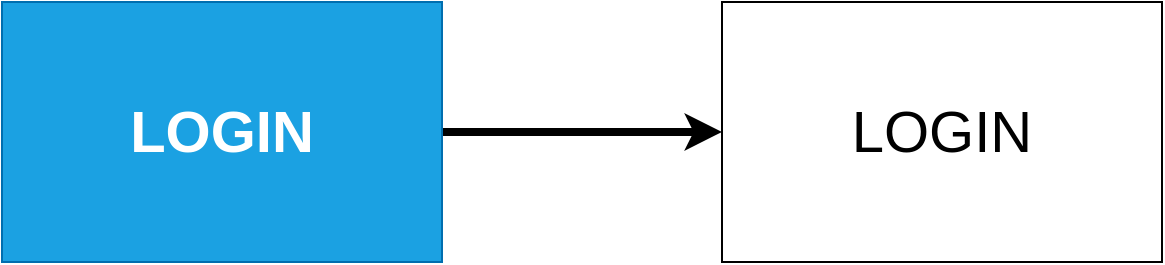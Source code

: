 <mxfile>
    <diagram id="IokXJD1h9NDOS65hHdDE" name="Page-1">
        <mxGraphModel dx="1973" dy="233" grid="1" gridSize="10" guides="1" tooltips="1" connect="1" arrows="1" fold="1" page="1" pageScale="1" pageWidth="1600" pageHeight="1200" math="0" shadow="0">
            <root>
                <mxCell id="0"/>
                <mxCell id="1" parent="0"/>
                <mxCell id="5" style="edgeStyle=none;html=1;strokeWidth=4;" edge="1" parent="1" source="3">
                    <mxGeometry relative="1" as="geometry">
                        <mxPoint x="-1160" y="265" as="targetPoint"/>
                    </mxGeometry>
                </mxCell>
                <mxCell id="3" value="&lt;font style=&quot;font-size: 29px;&quot;&gt;&lt;b&gt;LOGIN&lt;/b&gt;&lt;/font&gt;" style="whiteSpace=wrap;html=1;fillColor=#1ba1e2;fontColor=#ffffff;strokeColor=#006EAF;" vertex="1" parent="1">
                    <mxGeometry x="-1520" y="200" width="220" height="130" as="geometry"/>
                </mxCell>
                <mxCell id="4" value="&lt;font style=&quot;font-size: 29px;&quot;&gt;LOGIN&lt;/font&gt;" style="whiteSpace=wrap;html=1;" vertex="1" parent="1">
                    <mxGeometry x="-1160" y="200" width="220" height="130" as="geometry"/>
                </mxCell>
            </root>
        </mxGraphModel>
    </diagram>
</mxfile>